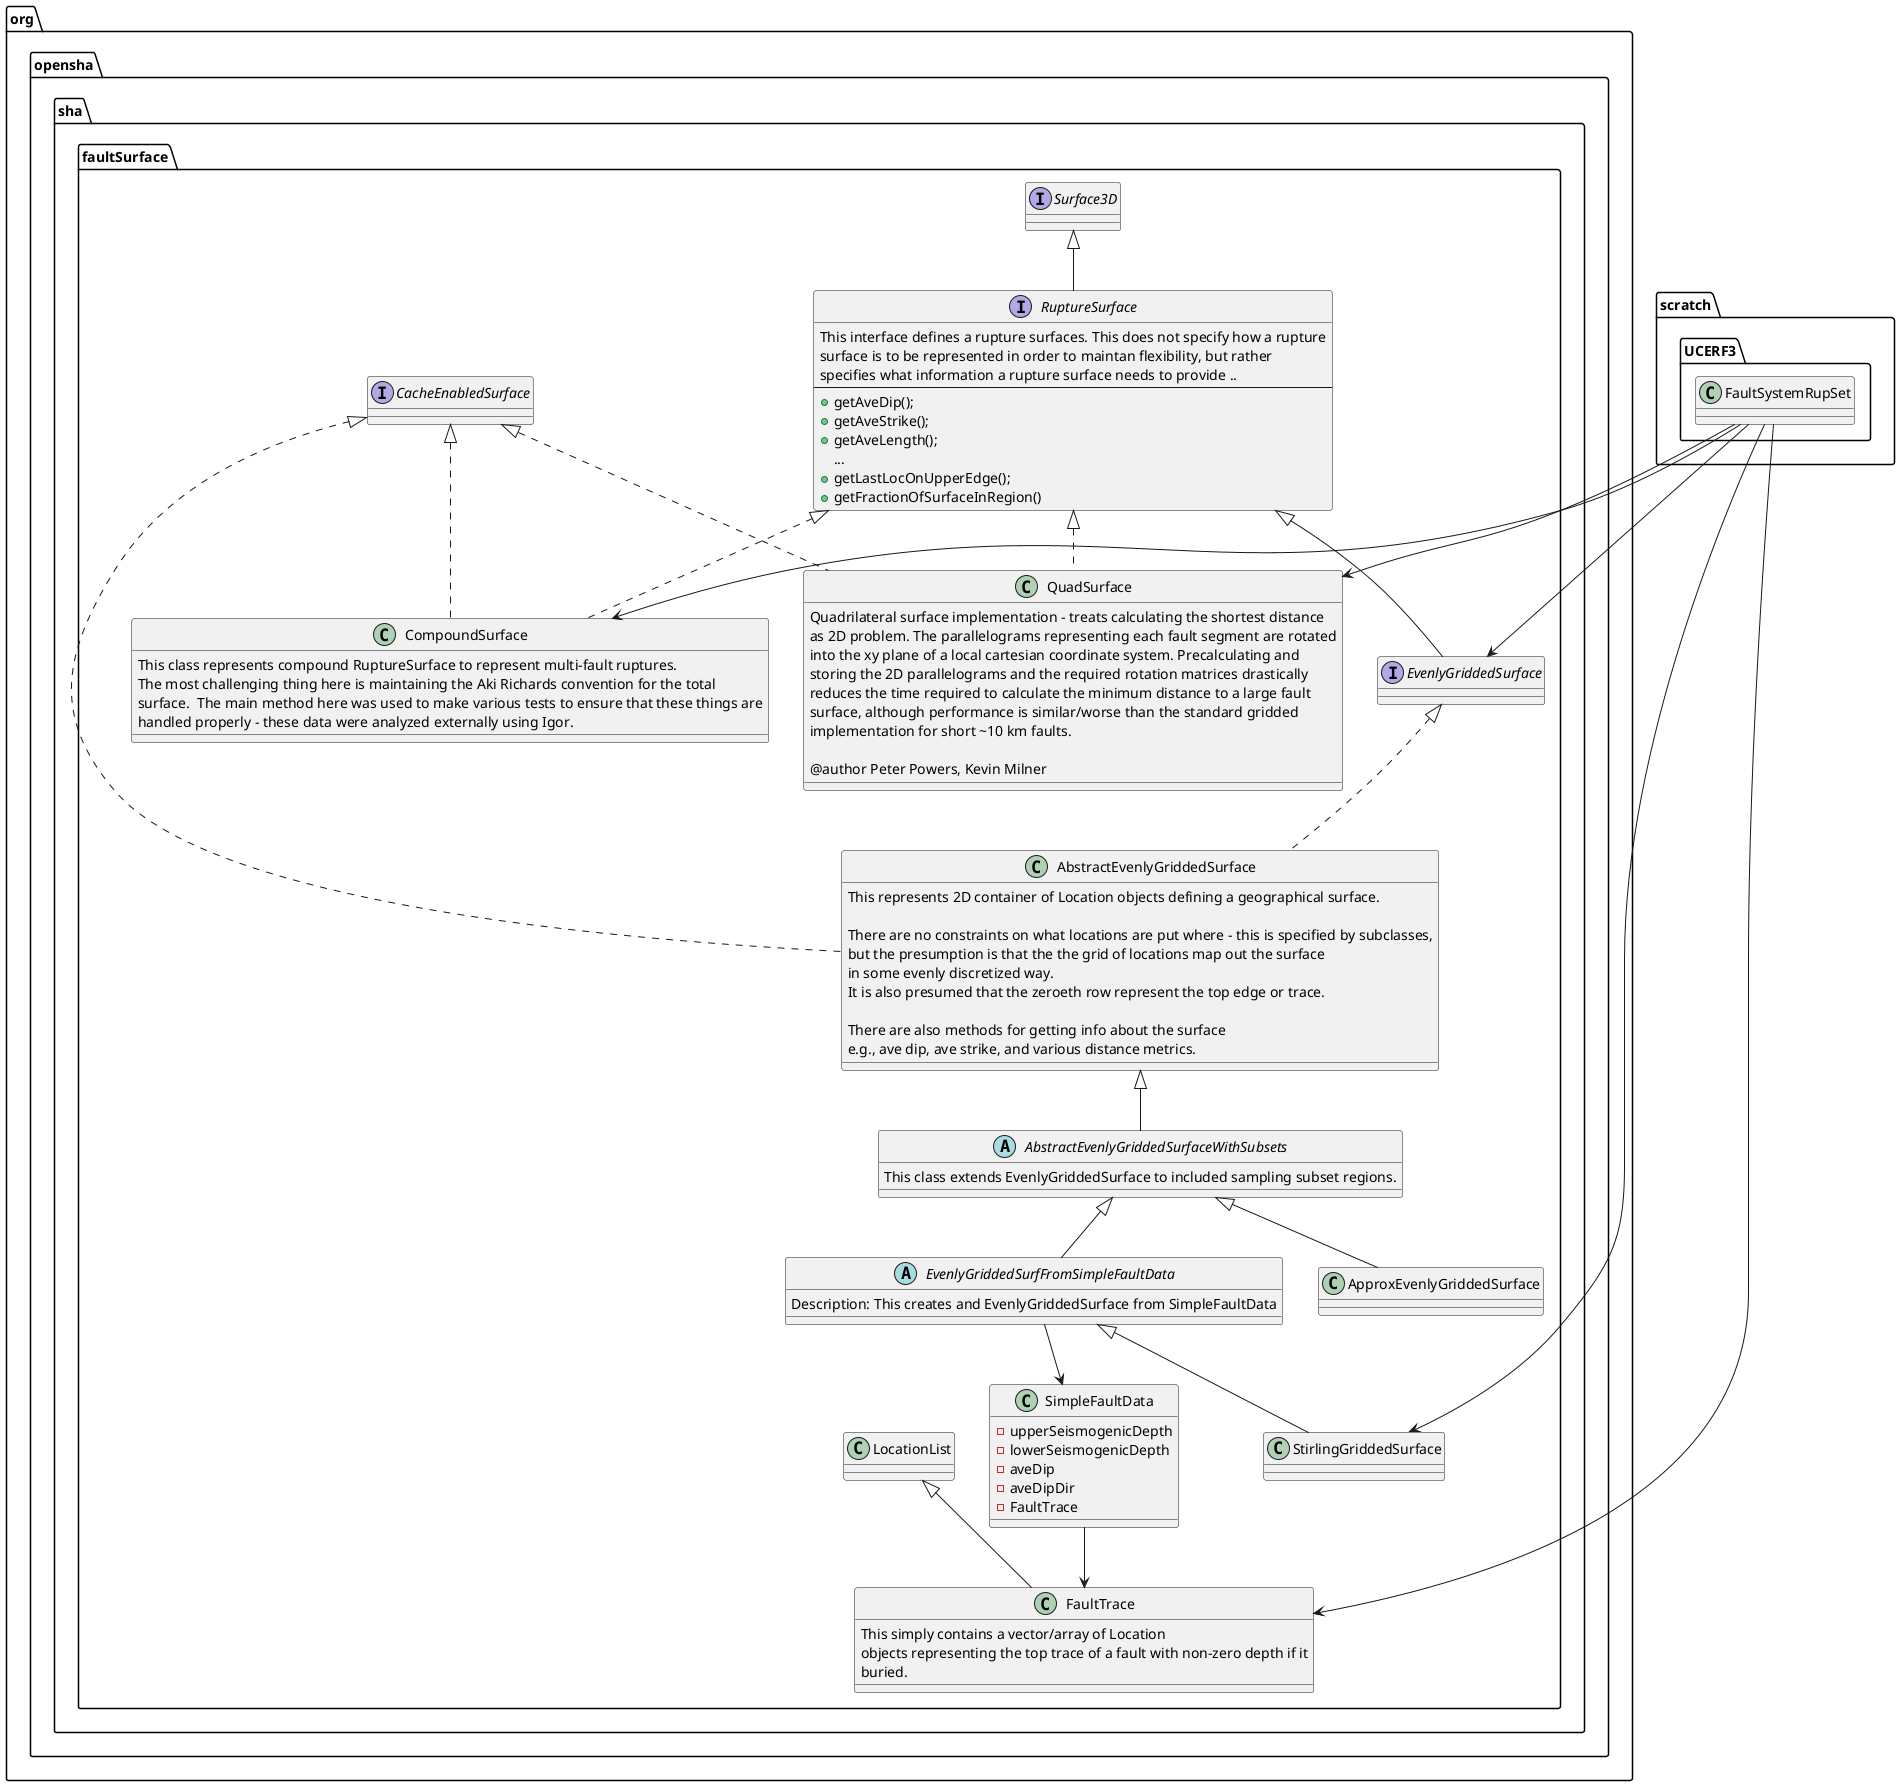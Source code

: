@startuml
package org.opensha.sha.faultSurface {

interface RuptureSurface extends Surface3D {
 This interface defines a rupture surfaces. This does not specify how a rupture 
 surface is to be represented in order to maintan flexibility, but rather 
 specifies what information a rupture surface needs to provide ..
 ---
 +getAveDip();
 +getAveStrike();
 +getAveLength();
 ...
 +getLastLocOnUpperEdge();
 +getFractionOfSurfaceInRegion()
}

interface EvenlyGriddedSurface extends RuptureSurface 

class AbstractEvenlyGriddedSurface implements EvenlyGriddedSurface, CacheEnabledSurface {
 This represents 2D container of Location objects defining a geographical surface.
 
 There are no constraints on what locations are put where - this is specified by subclasses,
 but the presumption is that the the grid of locations map out the surface 
 in some evenly discretized way.
 It is also presumed that the zeroeth row represent the top edge or trace. 
  
 There are also methods for getting info about the surface 
 e.g., ave dip, ave strike, and various distance metrics.
}
abstract class AbstractEvenlyGriddedSurfaceWithSubsets extends AbstractEvenlyGriddedSurface {
 This class extends EvenlyGriddedSurface to included sampling subset regions.
}

abstract class EvenlyGriddedSurfFromSimpleFaultData extends AbstractEvenlyGriddedSurfaceWithSubsets {
 Description: This creates and EvenlyGriddedSurface from SimpleFaultData
} 

class StirlingGriddedSurface extends EvenlyGriddedSurfFromSimpleFaultData
class ApproxEvenlyGriddedSurface extends AbstractEvenlyGriddedSurfaceWithSubsets

class CompoundSurface implements RuptureSurface, CacheEnabledSurface {
 This class represents compound RuptureSurface to represent multi-fault ruptures. 
 The most challenging thing here is maintaining the Aki Richards convention for the total
 surface.  The main method here was used to make various tests to ensure that these things are
 handled properly - these data were analyzed externally using Igor.
}

class QuadSurface implements RuptureSurface, CacheEnabledSurface {
 Quadrilateral surface implementation - treats calculating the shortest distance
 as 2D problem. The parallelograms representing each fault segment are rotated
 into the xy plane of a local cartesian coordinate system. Precalculating and
 storing the 2D parallelograms and the required rotation matrices drastically
 reduces the time required to calculate the minimum distance to a large fault
 surface, although performance is similar/worse than the standard gridded
 implementation for short ~10 km faults.
 
 @author Peter Powers, Kevin Milner
}

class SimpleFaultData {
 -upperSeismogenicDepth
 -lowerSeismogenicDepth
 -aveDip
 -aveDipDir
 -FaultTrace
}

class FaultTrace extends LocationList {
 This simply contains a vector/array of Location
 objects representing the top trace of a fault with non-zero depth if it
 buried.
}

}
package scratch.UCERF3 { 
 class FaultSystemRupSet
}

EvenlyGriddedSurfFromSimpleFaultData --> SimpleFaultData
SimpleFaultData --> FaultTrace
FaultSystemRupSet --> CompoundSurface
FaultSystemRupSet --> QuadSurface
FaultSystemRupSet --> StirlingGriddedSurface
FaultSystemRupSet --> EvenlyGriddedSurface
FaultSystemRupSet --> FaultTrace
@enduml